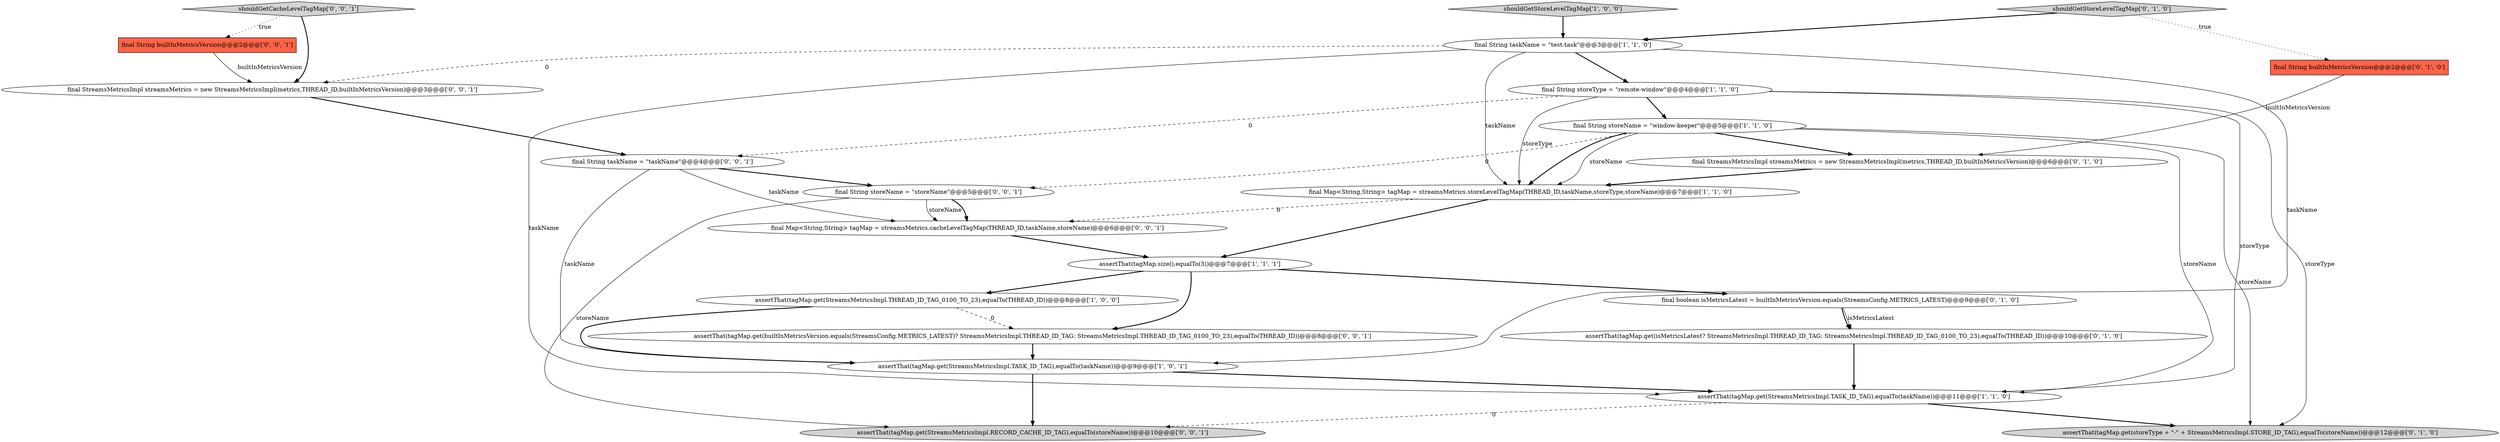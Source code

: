 digraph {
20 [style = filled, label = "final String storeName = \"storeName\"@@@5@@@['0', '0', '1']", fillcolor = white, shape = ellipse image = "AAA0AAABBB3BBB"];
12 [style = filled, label = "final StreamsMetricsImpl streamsMetrics = new StreamsMetricsImpl(metrics,THREAD_ID,builtInMetricsVersion)@@@6@@@['0', '1', '0']", fillcolor = white, shape = ellipse image = "AAA1AAABBB2BBB"];
14 [style = filled, label = "final String builtInMetricsVersion@@@2@@@['0', '1', '0']", fillcolor = tomato, shape = box image = "AAA1AAABBB2BBB"];
10 [style = filled, label = "shouldGetStoreLevelTagMap['0', '1', '0']", fillcolor = lightgray, shape = diamond image = "AAA0AAABBB2BBB"];
6 [style = filled, label = "shouldGetStoreLevelTagMap['1', '0', '0']", fillcolor = lightgray, shape = diamond image = "AAA0AAABBB1BBB"];
22 [style = filled, label = "final String builtInMetricsVersion@@@2@@@['0', '0', '1']", fillcolor = tomato, shape = box image = "AAA0AAABBB3BBB"];
15 [style = filled, label = "final StreamsMetricsImpl streamsMetrics = new StreamsMetricsImpl(metrics,THREAD_ID,builtInMetricsVersion)@@@3@@@['0', '0', '1']", fillcolor = white, shape = ellipse image = "AAA0AAABBB3BBB"];
11 [style = filled, label = "assertThat(tagMap.get(isMetricsLatest? StreamsMetricsImpl.THREAD_ID_TAG: StreamsMetricsImpl.THREAD_ID_TAG_0100_TO_23),equalTo(THREAD_ID))@@@10@@@['0', '1', '0']", fillcolor = white, shape = ellipse image = "AAA1AAABBB2BBB"];
2 [style = filled, label = "assertThat(tagMap.get(StreamsMetricsImpl.TASK_ID_TAG),equalTo(taskName))@@@9@@@['1', '0', '1']", fillcolor = white, shape = ellipse image = "AAA0AAABBB1BBB"];
0 [style = filled, label = "final String taskName = \"test-task\"@@@3@@@['1', '1', '0']", fillcolor = white, shape = ellipse image = "AAA0AAABBB1BBB"];
8 [style = filled, label = "assertThat(tagMap.get(StreamsMetricsImpl.TASK_ID_TAG),equalTo(taskName))@@@11@@@['1', '1', '0']", fillcolor = white, shape = ellipse image = "AAA0AAABBB1BBB"];
19 [style = filled, label = "assertThat(tagMap.get(builtInMetricsVersion.equals(StreamsConfig.METRICS_LATEST)? StreamsMetricsImpl.THREAD_ID_TAG: StreamsMetricsImpl.THREAD_ID_TAG_0100_TO_23),equalTo(THREAD_ID))@@@8@@@['0', '0', '1']", fillcolor = white, shape = ellipse image = "AAA0AAABBB3BBB"];
9 [style = filled, label = "assertThat(tagMap.get(storeType + \"-\" + StreamsMetricsImpl.STORE_ID_TAG),equalTo(storeName))@@@12@@@['0', '1', '0']", fillcolor = lightgray, shape = ellipse image = "AAA0AAABBB2BBB"];
18 [style = filled, label = "final String taskName = \"taskName\"@@@4@@@['0', '0', '1']", fillcolor = white, shape = ellipse image = "AAA0AAABBB3BBB"];
5 [style = filled, label = "final Map<String,String> tagMap = streamsMetrics.storeLevelTagMap(THREAD_ID,taskName,storeType,storeName)@@@7@@@['1', '1', '0']", fillcolor = white, shape = ellipse image = "AAA0AAABBB1BBB"];
16 [style = filled, label = "assertThat(tagMap.get(StreamsMetricsImpl.RECORD_CACHE_ID_TAG),equalTo(storeName))@@@10@@@['0', '0', '1']", fillcolor = lightgray, shape = ellipse image = "AAA0AAABBB3BBB"];
3 [style = filled, label = "assertThat(tagMap.get(StreamsMetricsImpl.THREAD_ID_TAG_0100_TO_23),equalTo(THREAD_ID))@@@8@@@['1', '0', '0']", fillcolor = white, shape = ellipse image = "AAA0AAABBB1BBB"];
1 [style = filled, label = "final String storeName = \"window-keeper\"@@@5@@@['1', '1', '0']", fillcolor = white, shape = ellipse image = "AAA0AAABBB1BBB"];
17 [style = filled, label = "shouldGetCacheLevelTagMap['0', '0', '1']", fillcolor = lightgray, shape = diamond image = "AAA0AAABBB3BBB"];
21 [style = filled, label = "final Map<String,String> tagMap = streamsMetrics.cacheLevelTagMap(THREAD_ID,taskName,storeName)@@@6@@@['0', '0', '1']", fillcolor = white, shape = ellipse image = "AAA0AAABBB3BBB"];
7 [style = filled, label = "assertThat(tagMap.size(),equalTo(3))@@@7@@@['1', '1', '1']", fillcolor = white, shape = ellipse image = "AAA0AAABBB1BBB"];
4 [style = filled, label = "final String storeType = \"remote-window\"@@@4@@@['1', '1', '0']", fillcolor = white, shape = ellipse image = "AAA0AAABBB1BBB"];
13 [style = filled, label = "final boolean isMetricsLatest = builtInMetricsVersion.equals(StreamsConfig.METRICS_LATEST)@@@9@@@['0', '1', '0']", fillcolor = white, shape = ellipse image = "AAA0AAABBB2BBB"];
3->19 [style = dashed, label="0"];
18->21 [style = solid, label="taskName"];
8->16 [style = dashed, label="0"];
0->5 [style = solid, label="taskName"];
0->4 [style = bold, label=""];
8->9 [style = bold, label=""];
18->20 [style = bold, label=""];
0->2 [style = solid, label="taskName"];
20->21 [style = solid, label="storeName"];
4->8 [style = solid, label="storeType"];
15->18 [style = bold, label=""];
3->2 [style = bold, label=""];
1->12 [style = bold, label=""];
4->5 [style = solid, label="storeType"];
1->20 [style = dashed, label="0"];
6->0 [style = bold, label=""];
1->8 [style = solid, label="storeName"];
0->8 [style = solid, label="taskName"];
13->11 [style = solid, label="isMetricsLatest"];
22->15 [style = solid, label="builtInMetricsVersion"];
18->2 [style = solid, label="taskName"];
4->1 [style = bold, label=""];
2->8 [style = bold, label=""];
7->13 [style = bold, label=""];
7->3 [style = bold, label=""];
14->12 [style = solid, label="builtInMetricsVersion"];
20->21 [style = bold, label=""];
12->5 [style = bold, label=""];
13->11 [style = bold, label=""];
20->16 [style = solid, label="storeName"];
17->15 [style = bold, label=""];
11->8 [style = bold, label=""];
1->9 [style = solid, label="storeName"];
5->21 [style = dashed, label="0"];
21->7 [style = bold, label=""];
2->16 [style = bold, label=""];
4->18 [style = dashed, label="0"];
17->22 [style = dotted, label="true"];
19->2 [style = bold, label=""];
1->5 [style = solid, label="storeName"];
7->19 [style = bold, label=""];
0->15 [style = dashed, label="0"];
4->9 [style = solid, label="storeType"];
10->14 [style = dotted, label="true"];
5->7 [style = bold, label=""];
10->0 [style = bold, label=""];
1->5 [style = bold, label=""];
}
